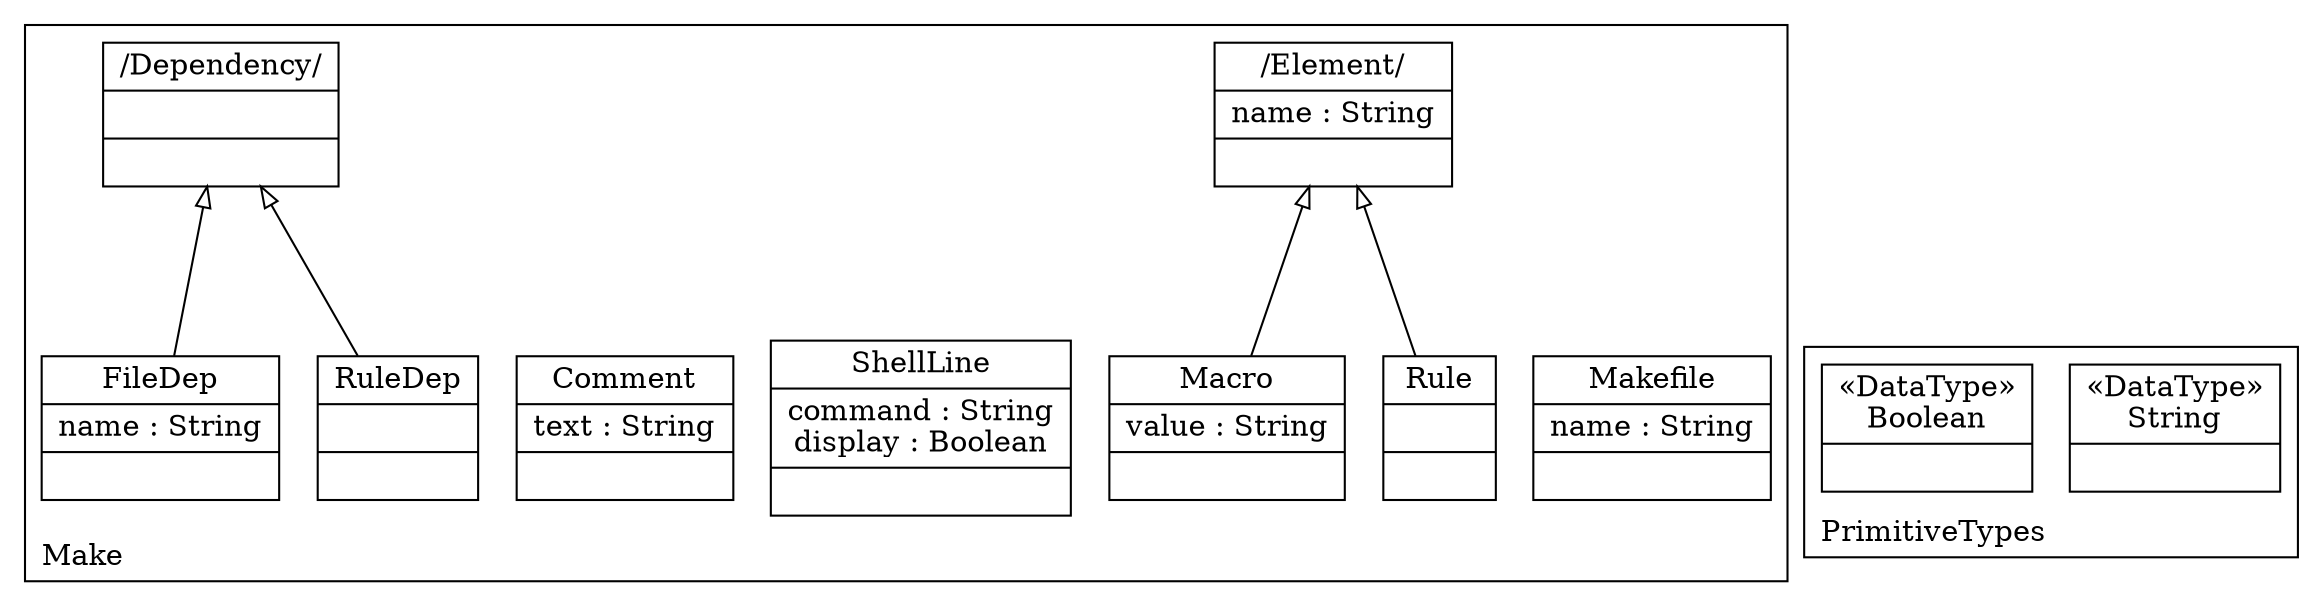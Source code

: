 digraph "KM3 Model in DOT" {
graph[rankdir=BT,labeljust=l,labelloc=t,nodeSep=0.75,compound=true];
 subgraph "cluster_Make"{
labelloc=t
color=black
label=Make
 node[shape=record];
Makefile[label="{Makefile|name : String| }"]
;
 node[shape=record];
Element[label="{/Element/|name : String| }"]
;
 node[shape=record];
Rule[label="{Rule| | }"]
 Rule->Element[arrowhead=onormal,group=Element,minlen=2,constraint=true,]
;
 node[shape=record];
Macro[label="{Macro|value : String| }"]
 Macro->Element[arrowhead=onormal,group=Element,minlen=2,constraint=true,]
;
 node[shape=record];
ShellLine[label="{ShellLine|command : String\ndisplay : Boolean| }"]
;
 node[shape=record];
Comment[label="{Comment|text : String| }"]
;
 node[shape=record];
Dependency[label="{/Dependency/| | }"]
;
 node[shape=record];
RuleDep[label="{RuleDep| | }"]
 RuleDep->Dependency[arrowhead=onormal,group=Dependency,minlen=2,constraint=true,]
;
 node[shape=record];
FileDep[label="{FileDep|name : String| }"]
 FileDep->Dependency[arrowhead=onormal,group=Dependency,minlen=2,constraint=true,]
;

} subgraph "cluster_PrimitiveTypes"{
labelloc=t
color=black
label=PrimitiveTypes
 node[shape=record];
String[label="{&#171;DataType&#187;\nString|}"]
;
 node[shape=record];
Boolean[label="{&#171;DataType&#187;\nBoolean|}"]
;

}
}